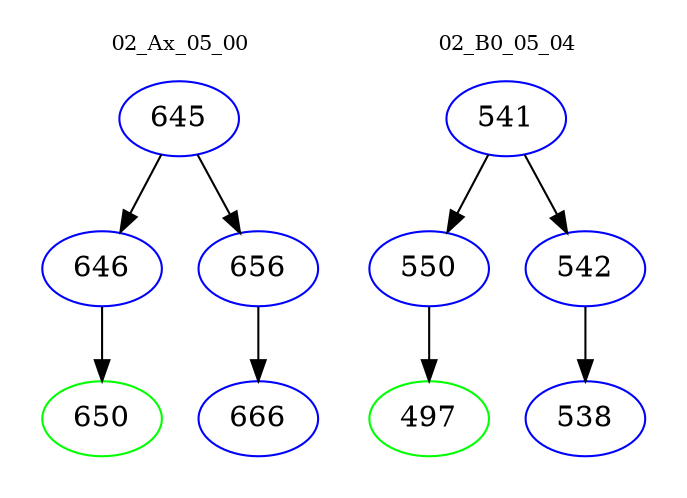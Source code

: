 digraph{
subgraph cluster_0 {
color = white
label = "02_Ax_05_00";
fontsize=10;
T0_645 [label="645", color="blue"]
T0_645 -> T0_646 [color="black"]
T0_646 [label="646", color="blue"]
T0_646 -> T0_650 [color="black"]
T0_650 [label="650", color="green"]
T0_645 -> T0_656 [color="black"]
T0_656 [label="656", color="blue"]
T0_656 -> T0_666 [color="black"]
T0_666 [label="666", color="blue"]
}
subgraph cluster_1 {
color = white
label = "02_B0_05_04";
fontsize=10;
T1_541 [label="541", color="blue"]
T1_541 -> T1_550 [color="black"]
T1_550 [label="550", color="blue"]
T1_550 -> T1_497 [color="black"]
T1_497 [label="497", color="green"]
T1_541 -> T1_542 [color="black"]
T1_542 [label="542", color="blue"]
T1_542 -> T1_538 [color="black"]
T1_538 [label="538", color="blue"]
}
}
